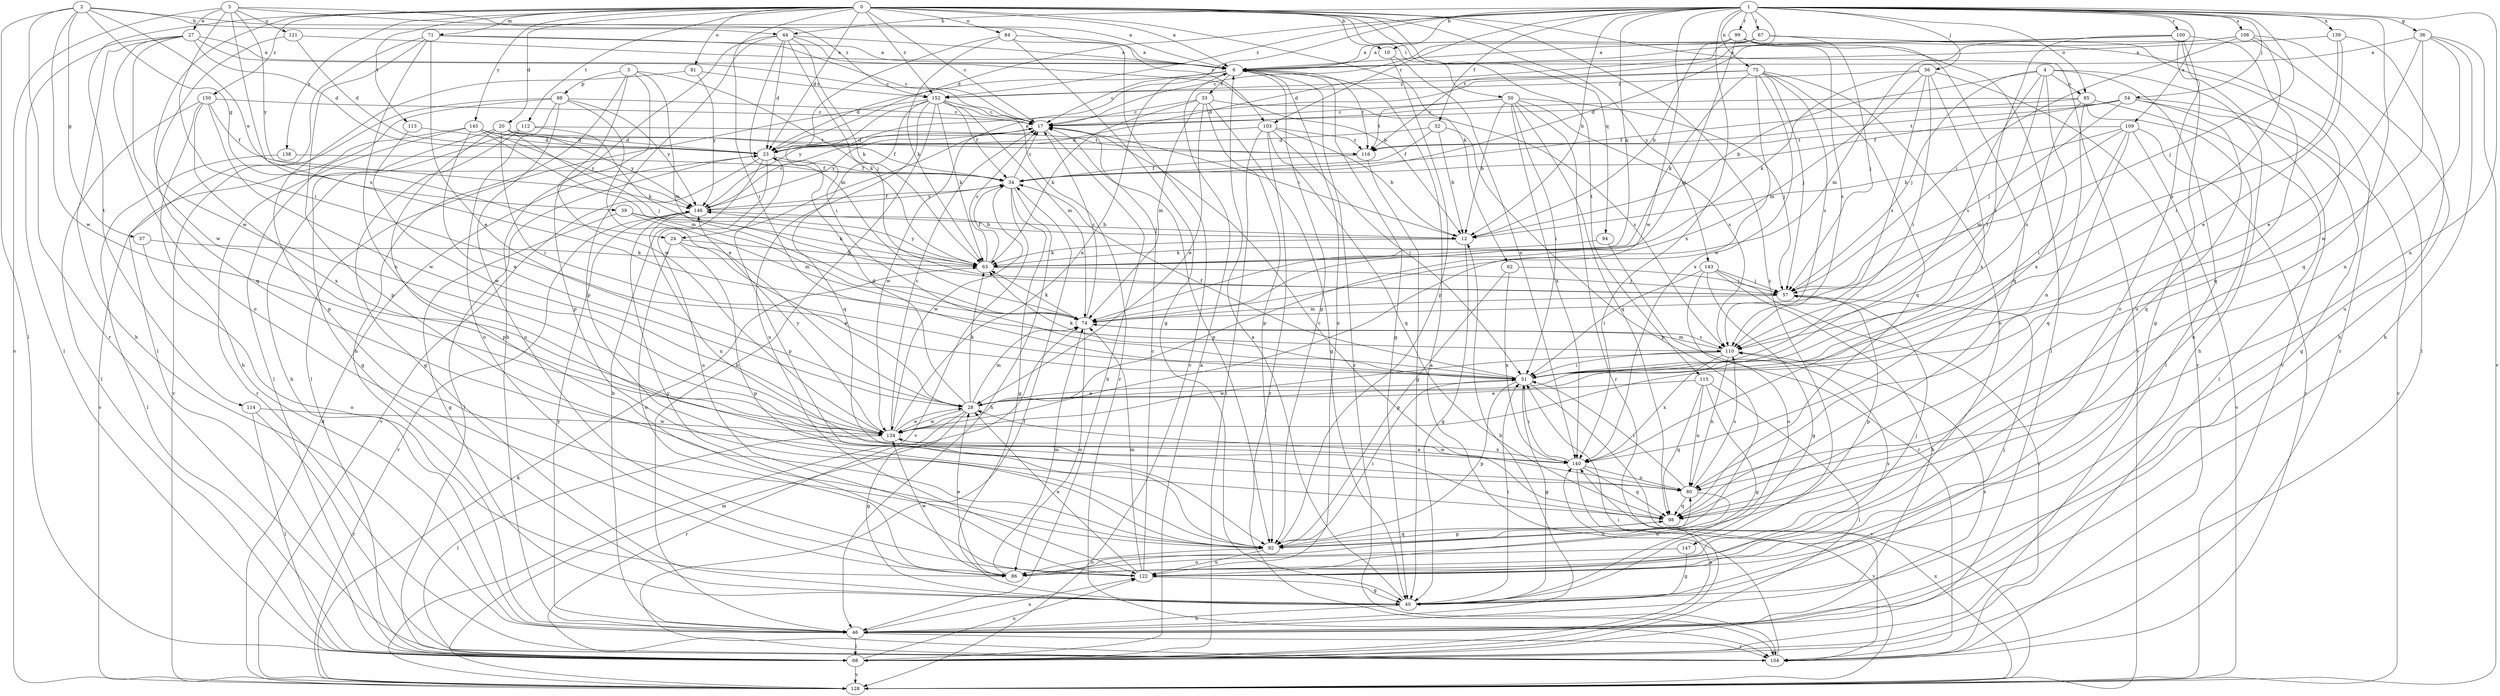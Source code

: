 strict digraph  {
0;
1;
2;
3;
4;
5;
6;
10;
12;
17;
20;
23;
24;
27;
28;
32;
33;
34;
36;
37;
39;
40;
44;
46;
50;
51;
54;
56;
57;
62;
63;
67;
68;
71;
74;
75;
80;
81;
84;
85;
86;
88;
92;
94;
98;
99;
100;
103;
104;
106;
109;
110;
112;
113;
114;
115;
116;
121;
122;
128;
134;
138;
139;
140;
143;
145;
146;
147;
150;
152;
0 -> 6  [label=a];
0 -> 10  [label=b];
0 -> 17  [label=c];
0 -> 20  [label=d];
0 -> 23  [label=d];
0 -> 50  [label=i];
0 -> 51  [label=i];
0 -> 62  [label=k];
0 -> 71  [label=m];
0 -> 81  [label=o];
0 -> 84  [label=o];
0 -> 94  [label=q];
0 -> 112  [label=t];
0 -> 113  [label=t];
0 -> 114  [label=t];
0 -> 115  [label=t];
0 -> 128  [label=v];
0 -> 134  [label=w];
0 -> 138  [label=x];
0 -> 143  [label=y];
0 -> 145  [label=y];
0 -> 147  [label=z];
0 -> 150  [label=z];
0 -> 152  [label=z];
1 -> 10  [label=b];
1 -> 12  [label=b];
1 -> 23  [label=d];
1 -> 24  [label=e];
1 -> 32  [label=f];
1 -> 36  [label=g];
1 -> 44  [label=h];
1 -> 54  [label=j];
1 -> 56  [label=j];
1 -> 57  [label=j];
1 -> 63  [label=k];
1 -> 67  [label=l];
1 -> 75  [label=n];
1 -> 80  [label=n];
1 -> 85  [label=o];
1 -> 98  [label=q];
1 -> 99  [label=r];
1 -> 100  [label=r];
1 -> 103  [label=r];
1 -> 106  [label=s];
1 -> 109  [label=s];
1 -> 116  [label=t];
1 -> 134  [label=w];
1 -> 139  [label=x];
1 -> 140  [label=x];
1 -> 152  [label=z];
2 -> 24  [label=e];
2 -> 37  [label=g];
2 -> 39  [label=g];
2 -> 44  [label=h];
2 -> 68  [label=l];
2 -> 103  [label=r];
2 -> 104  [label=r];
2 -> 134  [label=w];
3 -> 46  [label=h];
3 -> 63  [label=k];
3 -> 74  [label=m];
3 -> 88  [label=p];
3 -> 92  [label=p];
3 -> 134  [label=w];
4 -> 12  [label=b];
4 -> 46  [label=h];
4 -> 51  [label=i];
4 -> 57  [label=j];
4 -> 68  [label=l];
4 -> 85  [label=o];
4 -> 110  [label=s];
4 -> 140  [label=x];
5 -> 6  [label=a];
5 -> 27  [label=e];
5 -> 51  [label=i];
5 -> 110  [label=s];
5 -> 121  [label=u];
5 -> 128  [label=v];
5 -> 146  [label=y];
5 -> 152  [label=z];
6 -> 17  [label=c];
6 -> 23  [label=d];
6 -> 33  [label=f];
6 -> 40  [label=g];
6 -> 92  [label=p];
6 -> 104  [label=r];
6 -> 116  [label=t];
6 -> 122  [label=u];
10 -> 92  [label=p];
10 -> 140  [label=x];
12 -> 17  [label=c];
12 -> 40  [label=g];
12 -> 63  [label=k];
17 -> 23  [label=d];
17 -> 46  [label=h];
17 -> 92  [label=p];
17 -> 134  [label=w];
17 -> 146  [label=y];
20 -> 23  [label=d];
20 -> 34  [label=f];
20 -> 40  [label=g];
20 -> 51  [label=i];
20 -> 57  [label=j];
20 -> 92  [label=p];
20 -> 146  [label=y];
23 -> 34  [label=f];
23 -> 46  [label=h];
23 -> 68  [label=l];
23 -> 92  [label=p];
23 -> 122  [label=u];
23 -> 128  [label=v];
24 -> 28  [label=e];
24 -> 63  [label=k];
24 -> 86  [label=o];
24 -> 92  [label=p];
27 -> 6  [label=a];
27 -> 17  [label=c];
27 -> 23  [label=d];
27 -> 46  [label=h];
27 -> 68  [label=l];
27 -> 86  [label=o];
27 -> 134  [label=w];
28 -> 23  [label=d];
28 -> 40  [label=g];
28 -> 63  [label=k];
28 -> 74  [label=m];
28 -> 104  [label=r];
28 -> 134  [label=w];
32 -> 12  [label=b];
32 -> 23  [label=d];
32 -> 34  [label=f];
32 -> 92  [label=p];
33 -> 17  [label=c];
33 -> 28  [label=e];
33 -> 40  [label=g];
33 -> 63  [label=k];
33 -> 74  [label=m];
33 -> 92  [label=p];
33 -> 110  [label=s];
34 -> 17  [label=c];
34 -> 40  [label=g];
34 -> 46  [label=h];
34 -> 128  [label=v];
34 -> 134  [label=w];
34 -> 146  [label=y];
36 -> 6  [label=a];
36 -> 28  [label=e];
36 -> 46  [label=h];
36 -> 80  [label=n];
36 -> 128  [label=v];
36 -> 134  [label=w];
37 -> 63  [label=k];
37 -> 86  [label=o];
39 -> 12  [label=b];
39 -> 40  [label=g];
39 -> 63  [label=k];
39 -> 74  [label=m];
40 -> 6  [label=a];
40 -> 46  [label=h];
40 -> 51  [label=i];
40 -> 57  [label=j];
44 -> 6  [label=a];
44 -> 12  [label=b];
44 -> 23  [label=d];
44 -> 46  [label=h];
44 -> 57  [label=j];
44 -> 63  [label=k];
44 -> 74  [label=m];
44 -> 92  [label=p];
46 -> 12  [label=b];
46 -> 68  [label=l];
46 -> 104  [label=r];
46 -> 110  [label=s];
46 -> 122  [label=u];
46 -> 146  [label=y];
50 -> 12  [label=b];
50 -> 17  [label=c];
50 -> 51  [label=i];
50 -> 57  [label=j];
50 -> 98  [label=q];
50 -> 104  [label=r];
50 -> 110  [label=s];
50 -> 116  [label=t];
50 -> 140  [label=x];
51 -> 28  [label=e];
51 -> 34  [label=f];
51 -> 40  [label=g];
51 -> 63  [label=k];
51 -> 92  [label=p];
51 -> 128  [label=v];
54 -> 17  [label=c];
54 -> 34  [label=f];
54 -> 40  [label=g];
54 -> 57  [label=j];
54 -> 98  [label=q];
54 -> 116  [label=t];
54 -> 128  [label=v];
56 -> 51  [label=i];
56 -> 63  [label=k];
56 -> 74  [label=m];
56 -> 104  [label=r];
56 -> 110  [label=s];
56 -> 140  [label=x];
56 -> 152  [label=z];
57 -> 74  [label=m];
57 -> 92  [label=p];
62 -> 57  [label=j];
62 -> 92  [label=p];
62 -> 140  [label=x];
63 -> 17  [label=c];
63 -> 34  [label=f];
63 -> 57  [label=j];
63 -> 146  [label=y];
67 -> 6  [label=a];
67 -> 17  [label=c];
67 -> 23  [label=d];
67 -> 57  [label=j];
67 -> 98  [label=q];
67 -> 104  [label=r];
68 -> 6  [label=a];
68 -> 51  [label=i];
68 -> 122  [label=u];
68 -> 128  [label=v];
68 -> 140  [label=x];
71 -> 6  [label=a];
71 -> 17  [label=c];
71 -> 28  [label=e];
71 -> 68  [label=l];
71 -> 80  [label=n];
71 -> 92  [label=p];
74 -> 17  [label=c];
74 -> 63  [label=k];
74 -> 86  [label=o];
74 -> 110  [label=s];
75 -> 23  [label=d];
75 -> 57  [label=j];
75 -> 63  [label=k];
75 -> 86  [label=o];
75 -> 98  [label=q];
75 -> 110  [label=s];
75 -> 134  [label=w];
75 -> 140  [label=x];
75 -> 152  [label=z];
80 -> 28  [label=e];
80 -> 51  [label=i];
80 -> 98  [label=q];
80 -> 110  [label=s];
80 -> 122  [label=u];
81 -> 92  [label=p];
81 -> 146  [label=y];
81 -> 152  [label=z];
84 -> 6  [label=a];
84 -> 40  [label=g];
84 -> 51  [label=i];
84 -> 63  [label=k];
84 -> 128  [label=v];
85 -> 17  [label=c];
85 -> 34  [label=f];
85 -> 68  [label=l];
85 -> 80  [label=n];
85 -> 110  [label=s];
85 -> 122  [label=u];
86 -> 28  [label=e];
86 -> 57  [label=j];
86 -> 74  [label=m];
86 -> 80  [label=n];
86 -> 134  [label=w];
88 -> 17  [label=c];
88 -> 28  [label=e];
88 -> 68  [label=l];
88 -> 86  [label=o];
88 -> 122  [label=u];
88 -> 128  [label=v];
88 -> 146  [label=y];
92 -> 51  [label=i];
92 -> 86  [label=o];
92 -> 98  [label=q];
92 -> 122  [label=u];
94 -> 63  [label=k];
94 -> 104  [label=r];
98 -> 17  [label=c];
98 -> 92  [label=p];
99 -> 6  [label=a];
99 -> 12  [label=b];
99 -> 68  [label=l];
99 -> 74  [label=m];
99 -> 98  [label=q];
99 -> 110  [label=s];
100 -> 6  [label=a];
100 -> 40  [label=g];
100 -> 51  [label=i];
100 -> 74  [label=m];
100 -> 86  [label=o];
100 -> 122  [label=u];
100 -> 128  [label=v];
103 -> 12  [label=b];
103 -> 23  [label=d];
103 -> 51  [label=i];
103 -> 68  [label=l];
103 -> 98  [label=q];
103 -> 104  [label=r];
103 -> 116  [label=t];
104 -> 6  [label=a];
104 -> 34  [label=f];
106 -> 6  [label=a];
106 -> 34  [label=f];
106 -> 46  [label=h];
106 -> 51  [label=i];
106 -> 57  [label=j];
106 -> 68  [label=l];
109 -> 12  [label=b];
109 -> 51  [label=i];
109 -> 74  [label=m];
109 -> 98  [label=q];
109 -> 104  [label=r];
109 -> 116  [label=t];
109 -> 128  [label=v];
110 -> 51  [label=i];
110 -> 74  [label=m];
110 -> 80  [label=n];
110 -> 134  [label=w];
110 -> 140  [label=x];
112 -> 40  [label=g];
112 -> 46  [label=h];
112 -> 63  [label=k];
112 -> 116  [label=t];
113 -> 23  [label=d];
113 -> 134  [label=w];
114 -> 68  [label=l];
114 -> 104  [label=r];
114 -> 134  [label=w];
115 -> 28  [label=e];
115 -> 40  [label=g];
115 -> 68  [label=l];
115 -> 80  [label=n];
115 -> 98  [label=q];
116 -> 34  [label=f];
116 -> 40  [label=g];
121 -> 6  [label=a];
121 -> 23  [label=d];
121 -> 98  [label=q];
122 -> 17  [label=c];
122 -> 28  [label=e];
122 -> 40  [label=g];
122 -> 74  [label=m];
122 -> 110  [label=s];
122 -> 146  [label=y];
128 -> 23  [label=d];
128 -> 63  [label=k];
128 -> 74  [label=m];
128 -> 140  [label=x];
134 -> 6  [label=a];
134 -> 17  [label=c];
134 -> 28  [label=e];
134 -> 68  [label=l];
134 -> 140  [label=x];
134 -> 146  [label=y];
138 -> 34  [label=f];
138 -> 68  [label=l];
139 -> 6  [label=a];
139 -> 28  [label=e];
139 -> 110  [label=s];
139 -> 122  [label=u];
140 -> 51  [label=i];
140 -> 80  [label=n];
140 -> 98  [label=q];
140 -> 128  [label=v];
140 -> 134  [label=w];
143 -> 40  [label=g];
143 -> 46  [label=h];
143 -> 51  [label=i];
143 -> 57  [label=j];
143 -> 86  [label=o];
143 -> 104  [label=r];
145 -> 23  [label=d];
145 -> 28  [label=e];
145 -> 74  [label=m];
145 -> 104  [label=r];
145 -> 116  [label=t];
145 -> 128  [label=v];
145 -> 146  [label=y];
146 -> 12  [label=b];
146 -> 17  [label=c];
146 -> 34  [label=f];
146 -> 80  [label=n];
146 -> 128  [label=v];
147 -> 40  [label=g];
147 -> 86  [label=o];
150 -> 17  [label=c];
150 -> 34  [label=f];
150 -> 46  [label=h];
150 -> 68  [label=l];
150 -> 134  [label=w];
150 -> 140  [label=x];
152 -> 17  [label=c];
152 -> 34  [label=f];
152 -> 46  [label=h];
152 -> 63  [label=k];
152 -> 68  [label=l];
152 -> 74  [label=m];
152 -> 98  [label=q];
152 -> 104  [label=r];
152 -> 122  [label=u];
152 -> 146  [label=y];
}
